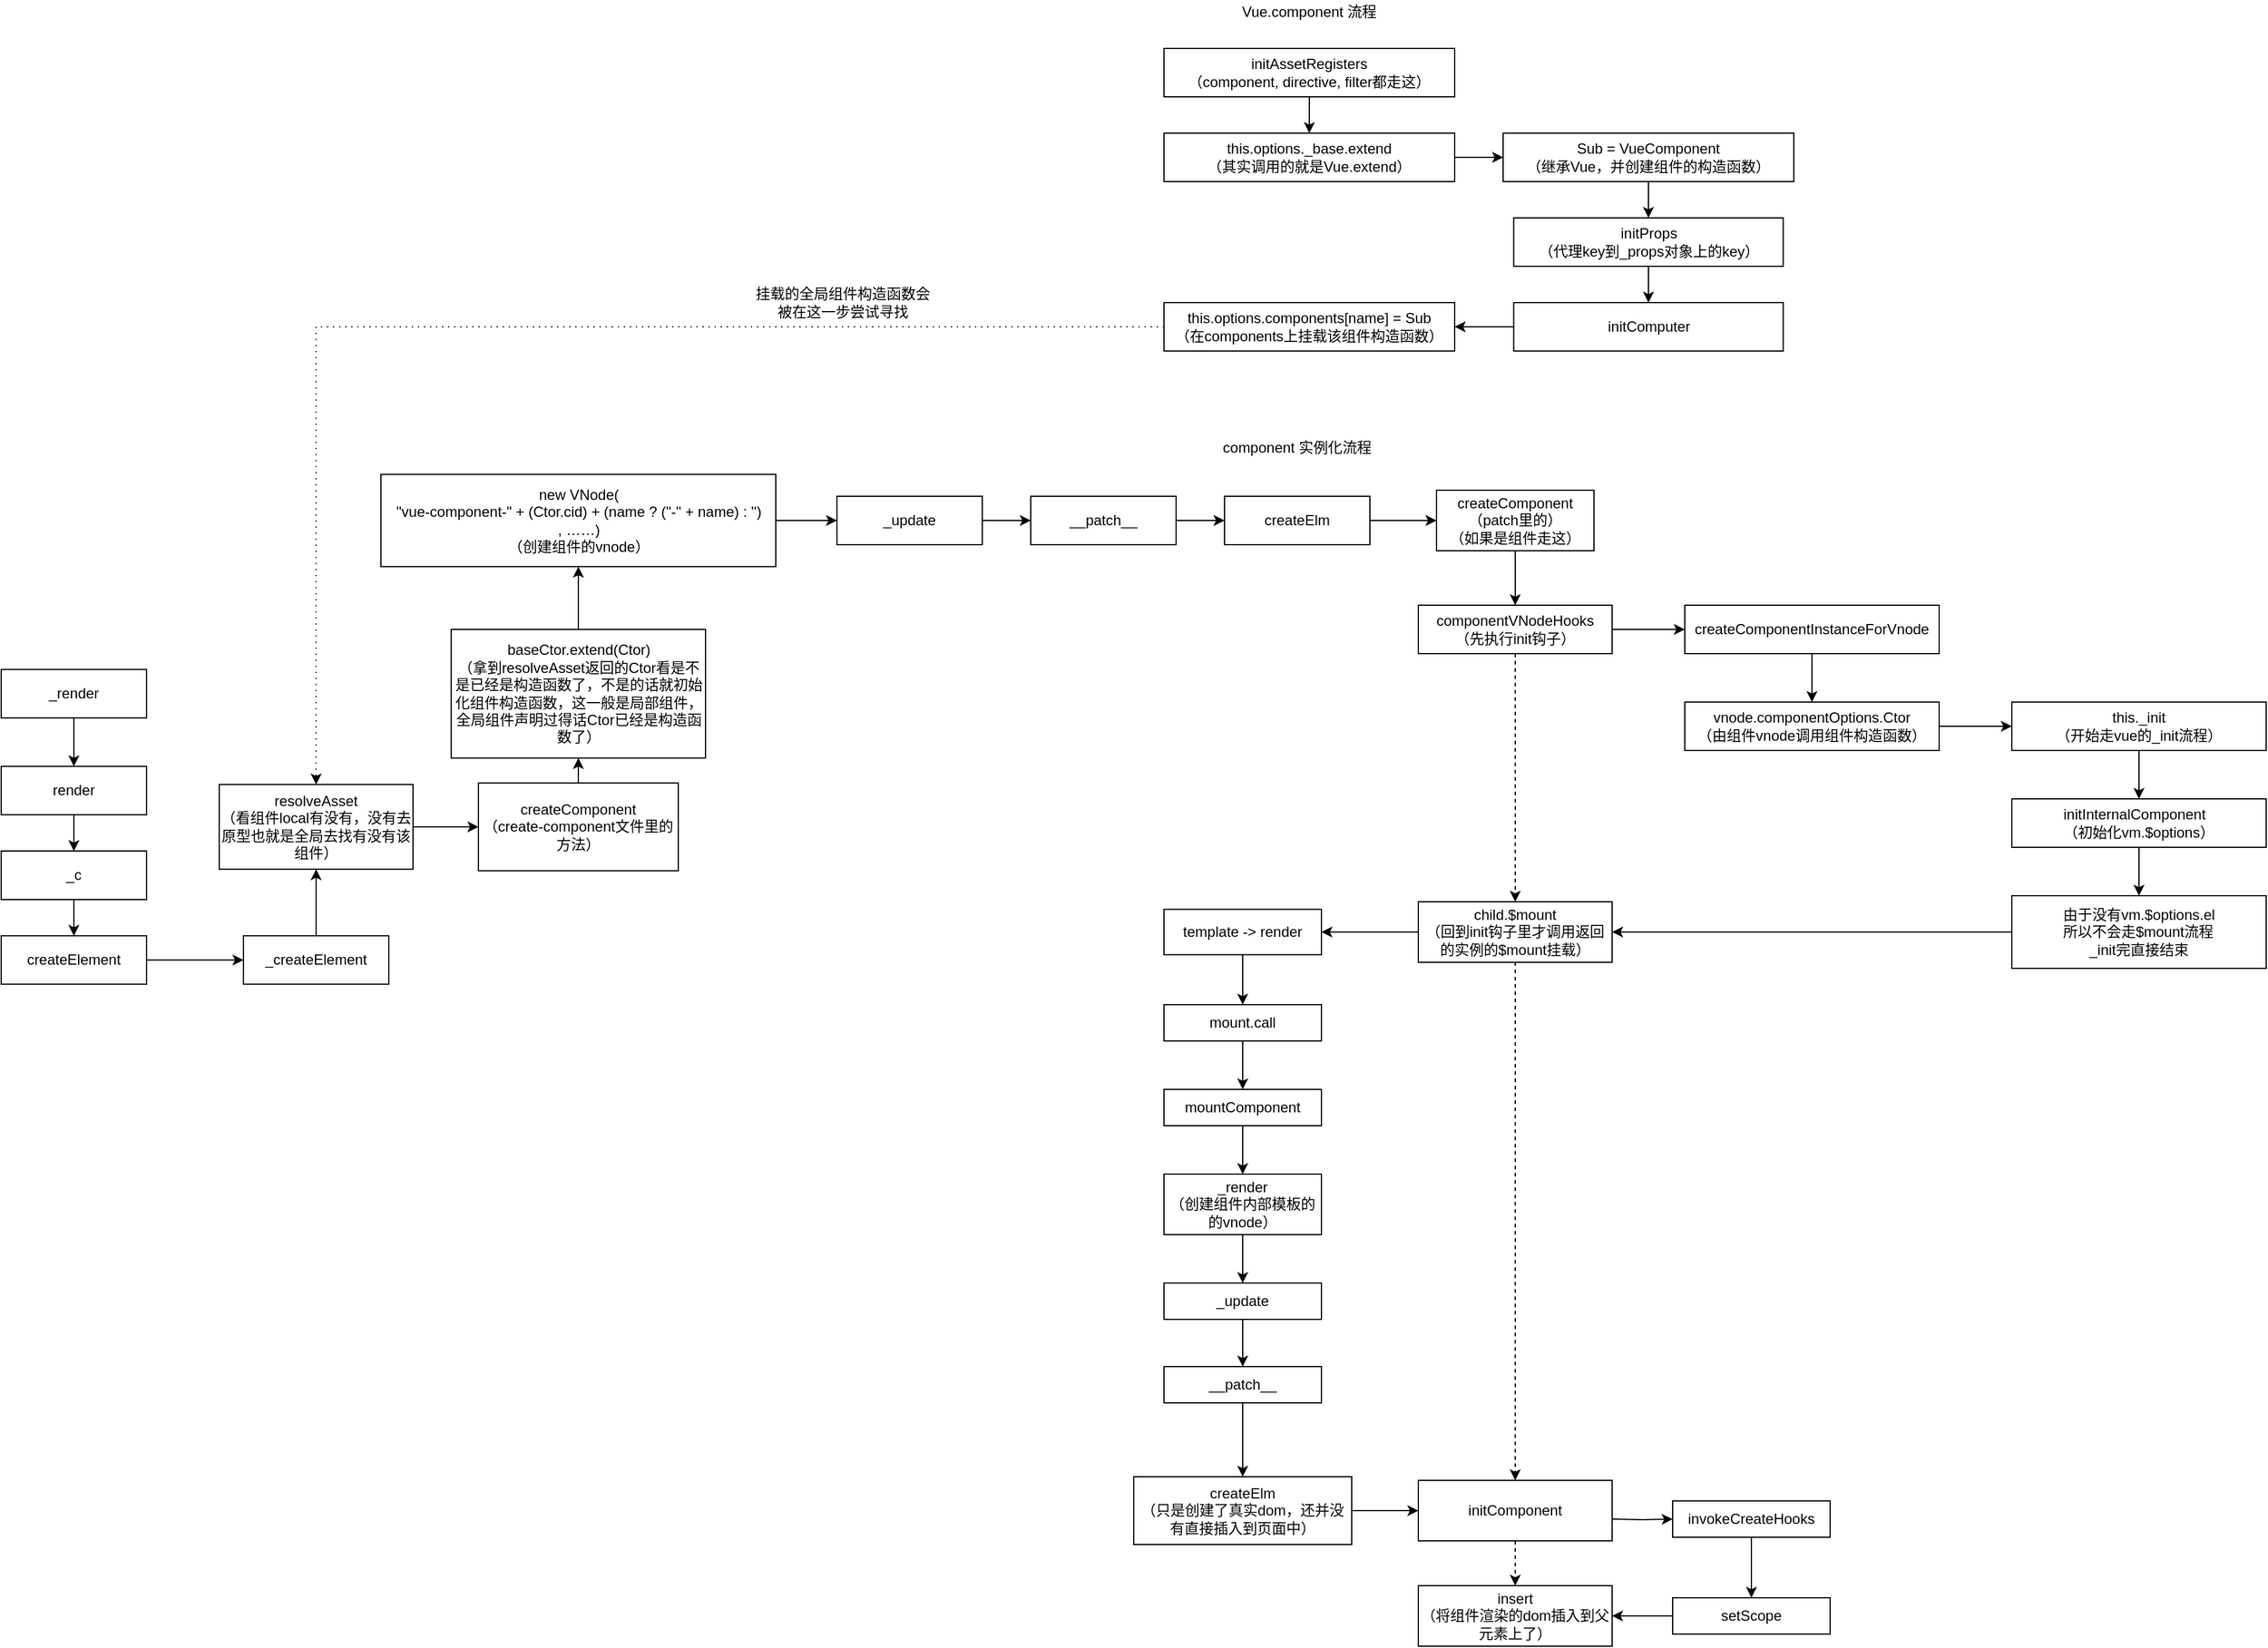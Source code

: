 <mxfile version="13.4.2" type="device"><diagram id="nnkJNSYfKFg1ISZzq_fB" name="Page-1"><mxGraphModel dx="2442" dy="538" grid="1" gridSize="10" guides="1" tooltips="1" connect="1" arrows="1" fold="1" page="1" pageScale="1" pageWidth="827" pageHeight="1169" math="0" shadow="0"><root><mxCell id="0"/><mxCell id="1" parent="0"/><mxCell id="INJJqM2gabLEWEbaiUc0-4" style="edgeStyle=orthogonalEdgeStyle;rounded=0;orthogonalLoop=1;jettySize=auto;html=1;exitX=0.5;exitY=1;exitDx=0;exitDy=0;entryX=0.5;entryY=0;entryDx=0;entryDy=0;" edge="1" parent="1" source="INJJqM2gabLEWEbaiUc0-1" target="INJJqM2gabLEWEbaiUc0-3"><mxGeometry relative="1" as="geometry"/></mxCell><mxCell id="INJJqM2gabLEWEbaiUc0-1" value="initAssetRegisters&lt;br&gt;（component, directive, filter都走这）" style="rounded=0;whiteSpace=wrap;html=1;" vertex="1" parent="1"><mxGeometry x="10" y="80" width="240" height="40" as="geometry"/></mxCell><mxCell id="INJJqM2gabLEWEbaiUc0-2" value="Vue.component 流程" style="text;html=1;strokeColor=none;fillColor=none;align=center;verticalAlign=middle;whiteSpace=wrap;rounded=0;" vertex="1" parent="1"><mxGeometry x="60" y="40" width="140" height="20" as="geometry"/></mxCell><mxCell id="INJJqM2gabLEWEbaiUc0-6" style="edgeStyle=orthogonalEdgeStyle;rounded=0;orthogonalLoop=1;jettySize=auto;html=1;exitX=1;exitY=0.5;exitDx=0;exitDy=0;" edge="1" parent="1" source="INJJqM2gabLEWEbaiUc0-3" target="INJJqM2gabLEWEbaiUc0-5"><mxGeometry relative="1" as="geometry"/></mxCell><mxCell id="INJJqM2gabLEWEbaiUc0-3" value="this.options._base.extend&lt;br&gt;（其实调用的就是Vue.extend）" style="rounded=0;whiteSpace=wrap;html=1;" vertex="1" parent="1"><mxGeometry x="10" y="150" width="240" height="40" as="geometry"/></mxCell><mxCell id="INJJqM2gabLEWEbaiUc0-10" style="edgeStyle=orthogonalEdgeStyle;rounded=0;orthogonalLoop=1;jettySize=auto;html=1;exitX=0.5;exitY=1;exitDx=0;exitDy=0;entryX=0.5;entryY=0;entryDx=0;entryDy=0;" edge="1" parent="1" source="INJJqM2gabLEWEbaiUc0-5" target="INJJqM2gabLEWEbaiUc0-7"><mxGeometry relative="1" as="geometry"/></mxCell><mxCell id="INJJqM2gabLEWEbaiUc0-5" value="Sub = VueComponent&lt;br&gt;（继承Vue，并创建组件的构造函数）" style="rounded=0;whiteSpace=wrap;html=1;" vertex="1" parent="1"><mxGeometry x="290" y="150" width="240" height="40" as="geometry"/></mxCell><mxCell id="INJJqM2gabLEWEbaiUc0-14" style="edgeStyle=orthogonalEdgeStyle;rounded=0;orthogonalLoop=1;jettySize=auto;html=1;exitX=0.5;exitY=1;exitDx=0;exitDy=0;entryX=0.5;entryY=0;entryDx=0;entryDy=0;" edge="1" parent="1" source="INJJqM2gabLEWEbaiUc0-7" target="INJJqM2gabLEWEbaiUc0-13"><mxGeometry relative="1" as="geometry"/></mxCell><mxCell id="INJJqM2gabLEWEbaiUc0-7" value="initProps&lt;br&gt;（代理key到_props对象上的key）" style="rounded=0;whiteSpace=wrap;html=1;" vertex="1" parent="1"><mxGeometry x="298.75" y="220" width="222.5" height="40" as="geometry"/></mxCell><mxCell id="INJJqM2gabLEWEbaiUc0-16" style="edgeStyle=orthogonalEdgeStyle;rounded=0;orthogonalLoop=1;jettySize=auto;html=1;exitX=0;exitY=0.5;exitDx=0;exitDy=0;entryX=1;entryY=0.5;entryDx=0;entryDy=0;" edge="1" parent="1" source="INJJqM2gabLEWEbaiUc0-13" target="INJJqM2gabLEWEbaiUc0-15"><mxGeometry relative="1" as="geometry"/></mxCell><mxCell id="INJJqM2gabLEWEbaiUc0-13" value="initComputer" style="rounded=0;whiteSpace=wrap;html=1;" vertex="1" parent="1"><mxGeometry x="298.75" y="290" width="222.5" height="40" as="geometry"/></mxCell><mxCell id="INJJqM2gabLEWEbaiUc0-85" style="edgeStyle=orthogonalEdgeStyle;rounded=0;orthogonalLoop=1;jettySize=auto;html=1;exitX=0;exitY=0.5;exitDx=0;exitDy=0;entryX=0.5;entryY=0;entryDx=0;entryDy=0;dashed=1;dashPattern=1 4;" edge="1" parent="1" source="INJJqM2gabLEWEbaiUc0-15" target="INJJqM2gabLEWEbaiUc0-72"><mxGeometry relative="1" as="geometry"/></mxCell><mxCell id="INJJqM2gabLEWEbaiUc0-15" value="this.options.components[name] = Sub&lt;br&gt;（在components上挂载该组件构造函数）" style="rounded=0;whiteSpace=wrap;html=1;" vertex="1" parent="1"><mxGeometry x="10" y="290" width="240" height="40" as="geometry"/></mxCell><mxCell id="INJJqM2gabLEWEbaiUc0-19" style="edgeStyle=orthogonalEdgeStyle;rounded=0;orthogonalLoop=1;jettySize=auto;html=1;exitX=1;exitY=0.5;exitDx=0;exitDy=0;entryX=0;entryY=0.5;entryDx=0;entryDy=0;" edge="1" parent="1" source="INJJqM2gabLEWEbaiUc0-17" target="INJJqM2gabLEWEbaiUc0-18"><mxGeometry relative="1" as="geometry"/></mxCell><mxCell id="INJJqM2gabLEWEbaiUc0-17" value="createElm" style="rounded=0;whiteSpace=wrap;html=1;" vertex="1" parent="1"><mxGeometry x="60" y="450" width="120" height="40" as="geometry"/></mxCell><mxCell id="INJJqM2gabLEWEbaiUc0-22" style="edgeStyle=orthogonalEdgeStyle;rounded=0;orthogonalLoop=1;jettySize=auto;html=1;exitX=0.5;exitY=1;exitDx=0;exitDy=0;entryX=0.5;entryY=0;entryDx=0;entryDy=0;" edge="1" parent="1" source="INJJqM2gabLEWEbaiUc0-18" target="INJJqM2gabLEWEbaiUc0-21"><mxGeometry relative="1" as="geometry"/></mxCell><mxCell id="INJJqM2gabLEWEbaiUc0-18" value="createComponent&lt;br&gt;（patch里的）&lt;br&gt;（如果是组件走这）" style="rounded=0;whiteSpace=wrap;html=1;" vertex="1" parent="1"><mxGeometry x="235" y="445" width="130" height="50" as="geometry"/></mxCell><mxCell id="INJJqM2gabLEWEbaiUc0-26" style="edgeStyle=orthogonalEdgeStyle;rounded=0;orthogonalLoop=1;jettySize=auto;html=1;exitX=1;exitY=0.5;exitDx=0;exitDy=0;entryX=0;entryY=0.5;entryDx=0;entryDy=0;" edge="1" parent="1" source="INJJqM2gabLEWEbaiUc0-21" target="INJJqM2gabLEWEbaiUc0-23"><mxGeometry relative="1" as="geometry"/></mxCell><mxCell id="INJJqM2gabLEWEbaiUc0-54" style="edgeStyle=orthogonalEdgeStyle;rounded=0;orthogonalLoop=1;jettySize=auto;html=1;exitX=0.5;exitY=1;exitDx=0;exitDy=0;dashed=1;" edge="1" parent="1" source="INJJqM2gabLEWEbaiUc0-21" target="INJJqM2gabLEWEbaiUc0-37"><mxGeometry relative="1" as="geometry"/></mxCell><mxCell id="INJJqM2gabLEWEbaiUc0-21" value="&lt;span style=&quot;text-align: left&quot;&gt;componentVNodeHooks&lt;br&gt;（先执行init钩子）&lt;br&gt;&lt;/span&gt;" style="rounded=0;whiteSpace=wrap;html=1;" vertex="1" parent="1"><mxGeometry x="220" y="540" width="160" height="40" as="geometry"/></mxCell><mxCell id="INJJqM2gabLEWEbaiUc0-27" style="edgeStyle=orthogonalEdgeStyle;rounded=0;orthogonalLoop=1;jettySize=auto;html=1;exitX=0.5;exitY=1;exitDx=0;exitDy=0;entryX=0.5;entryY=0;entryDx=0;entryDy=0;" edge="1" parent="1" source="INJJqM2gabLEWEbaiUc0-23" target="INJJqM2gabLEWEbaiUc0-25"><mxGeometry relative="1" as="geometry"/></mxCell><mxCell id="INJJqM2gabLEWEbaiUc0-23" value="&lt;span style=&quot;text-align: left&quot;&gt;createComponentInstanceForVnode&lt;br&gt;&lt;/span&gt;" style="rounded=0;whiteSpace=wrap;html=1;" vertex="1" parent="1"><mxGeometry x="440" y="540" width="210" height="40" as="geometry"/></mxCell><mxCell id="INJJqM2gabLEWEbaiUc0-33" style="edgeStyle=orthogonalEdgeStyle;rounded=0;orthogonalLoop=1;jettySize=auto;html=1;exitX=1;exitY=0.5;exitDx=0;exitDy=0;entryX=0;entryY=0.5;entryDx=0;entryDy=0;" edge="1" parent="1" source="INJJqM2gabLEWEbaiUc0-25" target="INJJqM2gabLEWEbaiUc0-32"><mxGeometry relative="1" as="geometry"/></mxCell><mxCell id="INJJqM2gabLEWEbaiUc0-25" value="&lt;div style=&quot;text-align: center&quot;&gt;&lt;span style=&quot;text-align: left&quot;&gt;vnode.componentOptions.Ctor&lt;/span&gt;&lt;/div&gt;&lt;div style=&quot;text-align: center&quot;&gt;&lt;span style=&quot;text-align: left&quot;&gt;（由组件vnode调用组件构造函数）&lt;/span&gt;&lt;/div&gt;" style="rounded=0;whiteSpace=wrap;html=1;" vertex="1" parent="1"><mxGeometry x="440" y="620" width="210" height="40" as="geometry"/></mxCell><mxCell id="INJJqM2gabLEWEbaiUc0-36" style="edgeStyle=orthogonalEdgeStyle;rounded=0;orthogonalLoop=1;jettySize=auto;html=1;exitX=0.5;exitY=1;exitDx=0;exitDy=0;entryX=0.5;entryY=0;entryDx=0;entryDy=0;" edge="1" parent="1" source="INJJqM2gabLEWEbaiUc0-29" target="INJJqM2gabLEWEbaiUc0-35"><mxGeometry relative="1" as="geometry"/></mxCell><mxCell id="INJJqM2gabLEWEbaiUc0-29" value="&lt;div style=&quot;text-align: left&quot;&gt;initInternalComponent&lt;/div&gt;&lt;div style=&quot;text-align: left&quot;&gt;&lt;span&gt;（初始化vm.$options）&lt;/span&gt;&lt;/div&gt;" style="rounded=0;whiteSpace=wrap;html=1;" vertex="1" parent="1"><mxGeometry x="710" y="700" width="210" height="40" as="geometry"/></mxCell><mxCell id="INJJqM2gabLEWEbaiUc0-34" style="edgeStyle=orthogonalEdgeStyle;rounded=0;orthogonalLoop=1;jettySize=auto;html=1;exitX=0.5;exitY=1;exitDx=0;exitDy=0;entryX=0.5;entryY=0;entryDx=0;entryDy=0;" edge="1" parent="1" source="INJJqM2gabLEWEbaiUc0-32" target="INJJqM2gabLEWEbaiUc0-29"><mxGeometry relative="1" as="geometry"/></mxCell><mxCell id="INJJqM2gabLEWEbaiUc0-32" value="&lt;div&gt;&lt;span&gt;this._init&lt;/span&gt;&lt;/div&gt;&lt;div style=&quot;text-align: left&quot;&gt;&lt;span&gt;（开始走vue的_init流程）&lt;/span&gt;&lt;/div&gt;" style="rounded=0;whiteSpace=wrap;html=1;" vertex="1" parent="1"><mxGeometry x="710" y="620" width="210" height="40" as="geometry"/></mxCell><mxCell id="INJJqM2gabLEWEbaiUc0-38" style="edgeStyle=orthogonalEdgeStyle;rounded=0;orthogonalLoop=1;jettySize=auto;html=1;exitX=0;exitY=0.5;exitDx=0;exitDy=0;entryX=1;entryY=0.5;entryDx=0;entryDy=0;" edge="1" parent="1" source="INJJqM2gabLEWEbaiUc0-35" target="INJJqM2gabLEWEbaiUc0-37"><mxGeometry relative="1" as="geometry"/></mxCell><mxCell id="INJJqM2gabLEWEbaiUc0-35" value="&lt;div&gt;由于没有vm.$options.el&lt;/div&gt;&lt;div style=&quot;text-align: left&quot;&gt;所以不会走$mount流程&lt;/div&gt;&lt;div&gt;_init完直接结束&lt;/div&gt;" style="rounded=0;whiteSpace=wrap;html=1;" vertex="1" parent="1"><mxGeometry x="710" y="780" width="210" height="60" as="geometry"/></mxCell><mxCell id="INJJqM2gabLEWEbaiUc0-40" style="edgeStyle=orthogonalEdgeStyle;rounded=0;orthogonalLoop=1;jettySize=auto;html=1;exitX=0;exitY=0.5;exitDx=0;exitDy=0;entryX=1;entryY=0.5;entryDx=0;entryDy=0;" edge="1" parent="1" source="INJJqM2gabLEWEbaiUc0-37" target="INJJqM2gabLEWEbaiUc0-39"><mxGeometry relative="1" as="geometry"/></mxCell><mxCell id="INJJqM2gabLEWEbaiUc0-57" style="edgeStyle=orthogonalEdgeStyle;rounded=0;orthogonalLoop=1;jettySize=auto;html=1;exitX=0.5;exitY=1;exitDx=0;exitDy=0;entryX=0.5;entryY=0;entryDx=0;entryDy=0;dashed=1;" edge="1" parent="1" source="INJJqM2gabLEWEbaiUc0-37" target="INJJqM2gabLEWEbaiUc0-55"><mxGeometry relative="1" as="geometry"/></mxCell><mxCell id="INJJqM2gabLEWEbaiUc0-37" value="&lt;span style=&quot;text-align: left&quot;&gt;child.$mount&lt;br&gt;（回到init钩子里才调用返回的实例的$mount挂载）&lt;br&gt;&lt;/span&gt;" style="rounded=0;whiteSpace=wrap;html=1;" vertex="1" parent="1"><mxGeometry x="220" y="785" width="160" height="50" as="geometry"/></mxCell><mxCell id="INJJqM2gabLEWEbaiUc0-42" style="edgeStyle=orthogonalEdgeStyle;rounded=0;orthogonalLoop=1;jettySize=auto;html=1;exitX=0.5;exitY=1;exitDx=0;exitDy=0;entryX=0.5;entryY=0;entryDx=0;entryDy=0;" edge="1" parent="1" source="INJJqM2gabLEWEbaiUc0-39" target="INJJqM2gabLEWEbaiUc0-41"><mxGeometry relative="1" as="geometry"/></mxCell><mxCell id="INJJqM2gabLEWEbaiUc0-39" value="&lt;span style=&quot;text-align: left&quot;&gt;template -&amp;gt; render&lt;br&gt;&lt;/span&gt;" style="rounded=0;whiteSpace=wrap;html=1;" vertex="1" parent="1"><mxGeometry x="10" y="791.25" width="130" height="37.5" as="geometry"/></mxCell><mxCell id="INJJqM2gabLEWEbaiUc0-44" style="edgeStyle=orthogonalEdgeStyle;rounded=0;orthogonalLoop=1;jettySize=auto;html=1;exitX=0.5;exitY=1;exitDx=0;exitDy=0;entryX=0.5;entryY=0;entryDx=0;entryDy=0;" edge="1" parent="1" source="INJJqM2gabLEWEbaiUc0-41" target="INJJqM2gabLEWEbaiUc0-43"><mxGeometry relative="1" as="geometry"/></mxCell><mxCell id="INJJqM2gabLEWEbaiUc0-41" value="&lt;span style=&quot;text-align: left&quot;&gt;mount.call&lt;br&gt;&lt;/span&gt;" style="rounded=0;whiteSpace=wrap;html=1;" vertex="1" parent="1"><mxGeometry x="10" y="870" width="130" height="30" as="geometry"/></mxCell><mxCell id="INJJqM2gabLEWEbaiUc0-46" style="edgeStyle=orthogonalEdgeStyle;rounded=0;orthogonalLoop=1;jettySize=auto;html=1;exitX=0.5;exitY=1;exitDx=0;exitDy=0;entryX=0.5;entryY=0;entryDx=0;entryDy=0;" edge="1" parent="1" source="INJJqM2gabLEWEbaiUc0-43" target="INJJqM2gabLEWEbaiUc0-45"><mxGeometry relative="1" as="geometry"/></mxCell><mxCell id="INJJqM2gabLEWEbaiUc0-43" value="&lt;span style=&quot;text-align: left&quot;&gt;mountComponent&lt;br&gt;&lt;/span&gt;" style="rounded=0;whiteSpace=wrap;html=1;" vertex="1" parent="1"><mxGeometry x="10" y="940" width="130" height="30" as="geometry"/></mxCell><mxCell id="INJJqM2gabLEWEbaiUc0-48" style="edgeStyle=orthogonalEdgeStyle;rounded=0;orthogonalLoop=1;jettySize=auto;html=1;exitX=0.5;exitY=1;exitDx=0;exitDy=0;" edge="1" parent="1" source="INJJqM2gabLEWEbaiUc0-45" target="INJJqM2gabLEWEbaiUc0-47"><mxGeometry relative="1" as="geometry"/></mxCell><mxCell id="INJJqM2gabLEWEbaiUc0-45" value="&lt;span style=&quot;text-align: left&quot;&gt;_render&lt;br&gt;（创建组件内部模板的的vnode）&lt;br&gt;&lt;/span&gt;" style="rounded=0;whiteSpace=wrap;html=1;" vertex="1" parent="1"><mxGeometry x="10" y="1010" width="130" height="50" as="geometry"/></mxCell><mxCell id="INJJqM2gabLEWEbaiUc0-50" style="edgeStyle=orthogonalEdgeStyle;rounded=0;orthogonalLoop=1;jettySize=auto;html=1;exitX=0.5;exitY=1;exitDx=0;exitDy=0;" edge="1" parent="1" source="INJJqM2gabLEWEbaiUc0-47" target="INJJqM2gabLEWEbaiUc0-49"><mxGeometry relative="1" as="geometry"/></mxCell><mxCell id="INJJqM2gabLEWEbaiUc0-47" value="&lt;span style=&quot;text-align: left&quot;&gt;_update&lt;br&gt;&lt;/span&gt;" style="rounded=0;whiteSpace=wrap;html=1;" vertex="1" parent="1"><mxGeometry x="10" y="1100" width="130" height="30" as="geometry"/></mxCell><mxCell id="INJJqM2gabLEWEbaiUc0-53" style="edgeStyle=orthogonalEdgeStyle;rounded=0;orthogonalLoop=1;jettySize=auto;html=1;exitX=0.5;exitY=1;exitDx=0;exitDy=0;" edge="1" parent="1" source="INJJqM2gabLEWEbaiUc0-49" target="INJJqM2gabLEWEbaiUc0-52"><mxGeometry relative="1" as="geometry"/></mxCell><mxCell id="INJJqM2gabLEWEbaiUc0-49" value="&lt;span style=&quot;text-align: left&quot;&gt;__patch__&lt;br&gt;&lt;/span&gt;" style="rounded=0;whiteSpace=wrap;html=1;" vertex="1" parent="1"><mxGeometry x="10" y="1169" width="130" height="30" as="geometry"/></mxCell><mxCell id="INJJqM2gabLEWEbaiUc0-51" value="component 实例化流程" style="text;html=1;strokeColor=none;fillColor=none;align=center;verticalAlign=middle;whiteSpace=wrap;rounded=0;" vertex="1" parent="1"><mxGeometry x="50" y="400" width="140" height="20" as="geometry"/></mxCell><mxCell id="INJJqM2gabLEWEbaiUc0-56" style="edgeStyle=orthogonalEdgeStyle;rounded=0;orthogonalLoop=1;jettySize=auto;html=1;exitX=1;exitY=0.5;exitDx=0;exitDy=0;" edge="1" parent="1" source="INJJqM2gabLEWEbaiUc0-52" target="INJJqM2gabLEWEbaiUc0-55"><mxGeometry relative="1" as="geometry"/></mxCell><mxCell id="INJJqM2gabLEWEbaiUc0-52" value="createElm&lt;br&gt;（只是创建了真实dom，还并没有直接插入到页面中）" style="rounded=0;whiteSpace=wrap;html=1;" vertex="1" parent="1"><mxGeometry x="-15" y="1260" width="180" height="56" as="geometry"/></mxCell><mxCell id="INJJqM2gabLEWEbaiUc0-62" style="edgeStyle=orthogonalEdgeStyle;rounded=0;orthogonalLoop=1;jettySize=auto;html=1;entryX=0;entryY=0.5;entryDx=0;entryDy=0;" edge="1" parent="1" target="INJJqM2gabLEWEbaiUc0-58"><mxGeometry relative="1" as="geometry"><mxPoint x="380" y="1295" as="sourcePoint"/></mxGeometry></mxCell><mxCell id="INJJqM2gabLEWEbaiUc0-65" style="edgeStyle=orthogonalEdgeStyle;rounded=0;orthogonalLoop=1;jettySize=auto;html=1;exitX=0.5;exitY=1;exitDx=0;exitDy=0;entryX=0.5;entryY=0;entryDx=0;entryDy=0;dashed=1;" edge="1" parent="1" source="INJJqM2gabLEWEbaiUc0-55" target="INJJqM2gabLEWEbaiUc0-63"><mxGeometry relative="1" as="geometry"/></mxCell><mxCell id="INJJqM2gabLEWEbaiUc0-55" value="&lt;span style=&quot;text-align: left&quot;&gt;initComponent&lt;br&gt;&lt;/span&gt;" style="rounded=0;whiteSpace=wrap;html=1;" vertex="1" parent="1"><mxGeometry x="220" y="1263" width="160" height="50" as="geometry"/></mxCell><mxCell id="INJJqM2gabLEWEbaiUc0-61" style="edgeStyle=orthogonalEdgeStyle;rounded=0;orthogonalLoop=1;jettySize=auto;html=1;exitX=0.5;exitY=1;exitDx=0;exitDy=0;entryX=0.5;entryY=0;entryDx=0;entryDy=0;" edge="1" parent="1" source="INJJqM2gabLEWEbaiUc0-58" target="INJJqM2gabLEWEbaiUc0-59"><mxGeometry relative="1" as="geometry"/></mxCell><mxCell id="INJJqM2gabLEWEbaiUc0-58" value="&lt;span style=&quot;text-align: left&quot;&gt;invokeCreateHooks&lt;br&gt;&lt;/span&gt;" style="rounded=0;whiteSpace=wrap;html=1;" vertex="1" parent="1"><mxGeometry x="430" y="1280" width="130" height="30" as="geometry"/></mxCell><mxCell id="INJJqM2gabLEWEbaiUc0-64" style="edgeStyle=orthogonalEdgeStyle;rounded=0;orthogonalLoop=1;jettySize=auto;html=1;exitX=0;exitY=0.5;exitDx=0;exitDy=0;entryX=1;entryY=0.5;entryDx=0;entryDy=0;" edge="1" parent="1" source="INJJqM2gabLEWEbaiUc0-59" target="INJJqM2gabLEWEbaiUc0-63"><mxGeometry relative="1" as="geometry"/></mxCell><mxCell id="INJJqM2gabLEWEbaiUc0-59" value="&lt;span style=&quot;text-align: left&quot;&gt;setScope&lt;br&gt;&lt;/span&gt;" style="rounded=0;whiteSpace=wrap;html=1;" vertex="1" parent="1"><mxGeometry x="430" y="1360" width="130" height="30" as="geometry"/></mxCell><mxCell id="INJJqM2gabLEWEbaiUc0-63" value="&lt;span style=&quot;text-align: left&quot;&gt;insert&lt;br&gt;（将组件渲染的dom插入到父元素上了）&lt;br&gt;&lt;/span&gt;" style="rounded=0;whiteSpace=wrap;html=1;" vertex="1" parent="1"><mxGeometry x="220" y="1350" width="160" height="50" as="geometry"/></mxCell><mxCell id="INJJqM2gabLEWEbaiUc0-78" style="edgeStyle=orthogonalEdgeStyle;rounded=0;orthogonalLoop=1;jettySize=auto;html=1;exitX=0.5;exitY=1;exitDx=0;exitDy=0;entryX=0.5;entryY=0;entryDx=0;entryDy=0;" edge="1" parent="1" source="INJJqM2gabLEWEbaiUc0-66" target="INJJqM2gabLEWEbaiUc0-67"><mxGeometry relative="1" as="geometry"/></mxCell><mxCell id="INJJqM2gabLEWEbaiUc0-66" value="_render" style="rounded=0;whiteSpace=wrap;html=1;" vertex="1" parent="1"><mxGeometry x="-950" y="593.12" width="120" height="40" as="geometry"/></mxCell><mxCell id="INJJqM2gabLEWEbaiUc0-79" style="edgeStyle=orthogonalEdgeStyle;rounded=0;orthogonalLoop=1;jettySize=auto;html=1;exitX=0.5;exitY=1;exitDx=0;exitDy=0;entryX=0.5;entryY=0;entryDx=0;entryDy=0;" edge="1" parent="1" source="INJJqM2gabLEWEbaiUc0-67" target="INJJqM2gabLEWEbaiUc0-70"><mxGeometry relative="1" as="geometry"/></mxCell><mxCell id="INJJqM2gabLEWEbaiUc0-67" value="render" style="rounded=0;whiteSpace=wrap;html=1;" vertex="1" parent="1"><mxGeometry x="-950" y="673.12" width="120" height="40" as="geometry"/></mxCell><mxCell id="INJJqM2gabLEWEbaiUc0-68" value="_c" style="rounded=0;whiteSpace=wrap;html=1;" vertex="1" parent="1"><mxGeometry x="-950" y="743.12" width="120" height="40" as="geometry"/></mxCell><mxCell id="INJJqM2gabLEWEbaiUc0-81" style="edgeStyle=orthogonalEdgeStyle;rounded=0;orthogonalLoop=1;jettySize=auto;html=1;exitX=1;exitY=0.5;exitDx=0;exitDy=0;entryX=0;entryY=0.5;entryDx=0;entryDy=0;" edge="1" parent="1" source="INJJqM2gabLEWEbaiUc0-69" target="INJJqM2gabLEWEbaiUc0-71"><mxGeometry relative="1" as="geometry"/></mxCell><mxCell id="INJJqM2gabLEWEbaiUc0-69" value="createElement" style="rounded=0;whiteSpace=wrap;html=1;" vertex="1" parent="1"><mxGeometry x="-950" y="813.12" width="120" height="40" as="geometry"/></mxCell><mxCell id="INJJqM2gabLEWEbaiUc0-80" style="edgeStyle=orthogonalEdgeStyle;rounded=0;orthogonalLoop=1;jettySize=auto;html=1;exitX=0.5;exitY=1;exitDx=0;exitDy=0;entryX=0.5;entryY=0;entryDx=0;entryDy=0;" edge="1" parent="1" source="INJJqM2gabLEWEbaiUc0-70" target="INJJqM2gabLEWEbaiUc0-69"><mxGeometry relative="1" as="geometry"/></mxCell><mxCell id="INJJqM2gabLEWEbaiUc0-70" value="_c" style="rounded=0;whiteSpace=wrap;html=1;" vertex="1" parent="1"><mxGeometry x="-950" y="743.12" width="120" height="40" as="geometry"/></mxCell><mxCell id="INJJqM2gabLEWEbaiUc0-82" style="edgeStyle=orthogonalEdgeStyle;rounded=0;orthogonalLoop=1;jettySize=auto;html=1;exitX=0.5;exitY=0;exitDx=0;exitDy=0;entryX=0.5;entryY=1;entryDx=0;entryDy=0;" edge="1" parent="1" source="INJJqM2gabLEWEbaiUc0-71" target="INJJqM2gabLEWEbaiUc0-72"><mxGeometry relative="1" as="geometry"/></mxCell><mxCell id="INJJqM2gabLEWEbaiUc0-71" value="_createElement" style="rounded=0;whiteSpace=wrap;html=1;" vertex="1" parent="1"><mxGeometry x="-750" y="813.12" width="120" height="40" as="geometry"/></mxCell><mxCell id="INJJqM2gabLEWEbaiUc0-83" style="edgeStyle=orthogonalEdgeStyle;rounded=0;orthogonalLoop=1;jettySize=auto;html=1;exitX=1;exitY=0.5;exitDx=0;exitDy=0;" edge="1" parent="1" source="INJJqM2gabLEWEbaiUc0-72" target="INJJqM2gabLEWEbaiUc0-76"><mxGeometry relative="1" as="geometry"/></mxCell><mxCell id="INJJqM2gabLEWEbaiUc0-72" value="resolveAsset&lt;br&gt;（看组件local有没有，没有去原型也就是全局去找有没有该组件）" style="rounded=0;whiteSpace=wrap;html=1;" vertex="1" parent="1"><mxGeometry x="-770" y="688.12" width="160" height="70" as="geometry"/></mxCell><mxCell id="INJJqM2gabLEWEbaiUc0-84" style="edgeStyle=orthogonalEdgeStyle;rounded=0;orthogonalLoop=1;jettySize=auto;html=1;exitX=0.5;exitY=0;exitDx=0;exitDy=0;entryX=0.5;entryY=1;entryDx=0;entryDy=0;" edge="1" parent="1" source="INJJqM2gabLEWEbaiUc0-76" target="INJJqM2gabLEWEbaiUc0-77"><mxGeometry relative="1" as="geometry"/></mxCell><mxCell id="INJJqM2gabLEWEbaiUc0-76" value="createComponent&lt;br&gt;（create-component文件里的方法）" style="rounded=0;whiteSpace=wrap;html=1;" vertex="1" parent="1"><mxGeometry x="-556" y="686.87" width="165" height="72.5" as="geometry"/></mxCell><mxCell id="INJJqM2gabLEWEbaiUc0-89" style="edgeStyle=orthogonalEdgeStyle;rounded=0;orthogonalLoop=1;jettySize=auto;html=1;exitX=0.5;exitY=0;exitDx=0;exitDy=0;entryX=0.5;entryY=1;entryDx=0;entryDy=0;" edge="1" parent="1" source="INJJqM2gabLEWEbaiUc0-77" target="INJJqM2gabLEWEbaiUc0-88"><mxGeometry relative="1" as="geometry"/></mxCell><mxCell id="INJJqM2gabLEWEbaiUc0-77" value="baseCtor.extend(Ctor)&lt;br&gt;（拿到resolveAsset返回的Ctor看是不是已经是构造函数了，不是的话就初始化组件构造函数，这一般是局部组件，全局组件声明过得话Ctor已经是构造函数了）" style="rounded=0;whiteSpace=wrap;html=1;" vertex="1" parent="1"><mxGeometry x="-578.5" y="560" width="210" height="106.25" as="geometry"/></mxCell><mxCell id="INJJqM2gabLEWEbaiUc0-86" value="挂载的全局组件构造函数会被在这一步尝试寻找" style="text;html=1;strokeColor=none;fillColor=none;align=center;verticalAlign=middle;whiteSpace=wrap;rounded=0;" vertex="1" parent="1"><mxGeometry x="-330" y="280" width="150" height="20" as="geometry"/></mxCell><mxCell id="INJJqM2gabLEWEbaiUc0-92" style="edgeStyle=orthogonalEdgeStyle;rounded=0;orthogonalLoop=1;jettySize=auto;html=1;exitX=1;exitY=0.5;exitDx=0;exitDy=0;" edge="1" parent="1" source="INJJqM2gabLEWEbaiUc0-88" target="INJJqM2gabLEWEbaiUc0-90"><mxGeometry relative="1" as="geometry"/></mxCell><mxCell id="INJJqM2gabLEWEbaiUc0-88" value="new VNode(&lt;br&gt;&lt;span style=&quot;text-align: left&quot;&gt;&quot;vue-component-&quot; + (Ctor.cid) + (name ? (&quot;-&quot; + name) : '')&lt;/span&gt;&lt;br&gt;, ……)&lt;br&gt;（创建组件的vnode）&lt;br&gt;" style="rounded=0;whiteSpace=wrap;html=1;" vertex="1" parent="1"><mxGeometry x="-636.5" y="431.88" width="326" height="76.25" as="geometry"/></mxCell><mxCell id="INJJqM2gabLEWEbaiUc0-93" style="edgeStyle=orthogonalEdgeStyle;rounded=0;orthogonalLoop=1;jettySize=auto;html=1;exitX=1;exitY=0.5;exitDx=0;exitDy=0;entryX=0;entryY=0.5;entryDx=0;entryDy=0;" edge="1" parent="1" source="INJJqM2gabLEWEbaiUc0-90" target="INJJqM2gabLEWEbaiUc0-91"><mxGeometry relative="1" as="geometry"/></mxCell><mxCell id="INJJqM2gabLEWEbaiUc0-90" value="_update" style="rounded=0;whiteSpace=wrap;html=1;" vertex="1" parent="1"><mxGeometry x="-260" y="450" width="120" height="40" as="geometry"/></mxCell><mxCell id="INJJqM2gabLEWEbaiUc0-94" style="edgeStyle=orthogonalEdgeStyle;rounded=0;orthogonalLoop=1;jettySize=auto;html=1;exitX=1;exitY=0.5;exitDx=0;exitDy=0;" edge="1" parent="1" source="INJJqM2gabLEWEbaiUc0-91" target="INJJqM2gabLEWEbaiUc0-17"><mxGeometry relative="1" as="geometry"/></mxCell><mxCell id="INJJqM2gabLEWEbaiUc0-91" value="__patch__" style="rounded=0;whiteSpace=wrap;html=1;" vertex="1" parent="1"><mxGeometry x="-100" y="450" width="120" height="40" as="geometry"/></mxCell></root></mxGraphModel></diagram></mxfile>